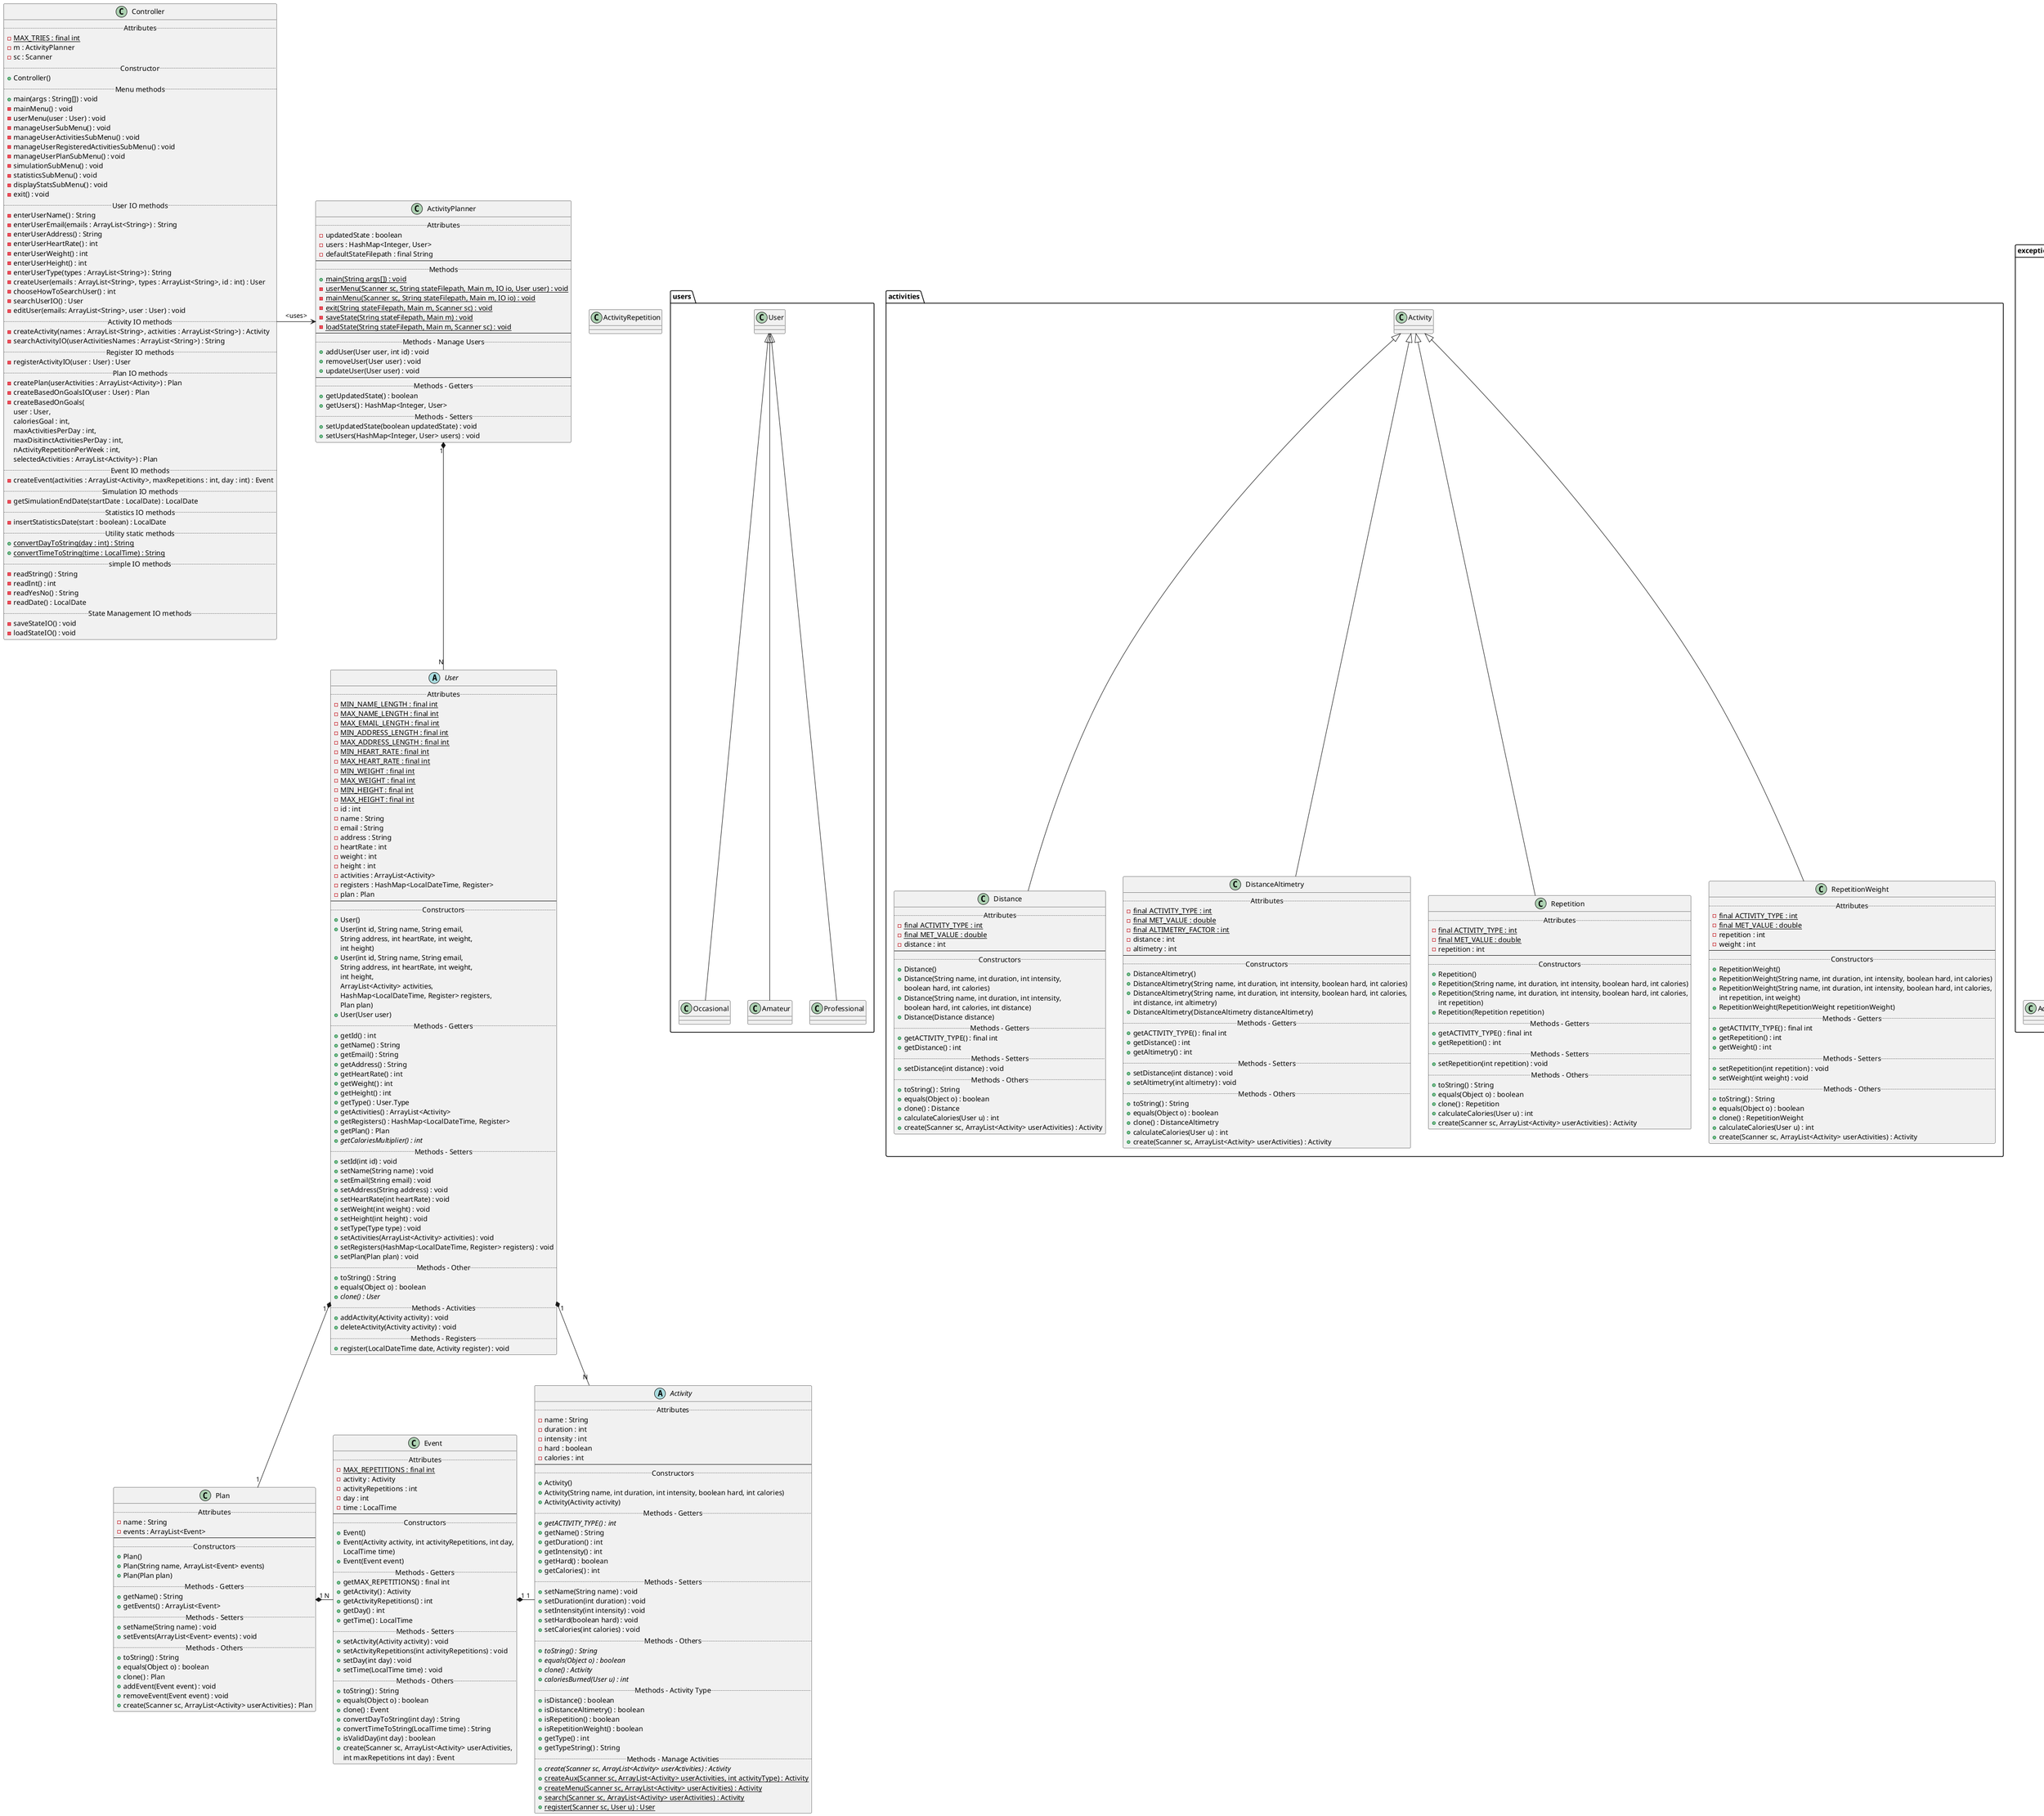@startuml

abstract class User {
    .. Attributes ..
    -{static} MIN_NAME_LENGTH : final int
    -{static} MAX_NAME_LENGTH : final int
    -{static} MAX_EMAIL_LENGTH : final int
    -{static} MIN_ADDRESS_LENGTH : final int
    -{static} MAX_ADDRESS_LENGTH : final int
    -{static} MIN_HEART_RATE : final int
    -{static} MAX_HEART_RATE : final int
    -{static} MIN_WEIGHT : final int
    -{static} MAX_WEIGHT : final int
    -{static} MIN_HEIGHT : final int
    -{static} MAX_HEIGHT : final int
    -id : int
    -name : String
    -email : String
    -address : String
    -heartRate : int
    -weight : int
    -height : int
    -activities : ArrayList<Activity>
    -registers : HashMap<LocalDateTime, Register>
    -plan : Plan
    --
    .. Constructors ..
    +User()
    +User(int id, String name, String email,
        String address, int heartRate, int weight,
        int height)
    +User(int id, String name, String email,
        String address, int heartRate, int weight,
        int height,
        ArrayList<Activity> activities,
        HashMap<LocalDateTime, Register> registers,
        Plan plan)
    +User(User user)
    .. Methods - Getters ..
    +getId() : int
    +getName() : String
    +getEmail() : String
    +getAddress() : String
    +getHeartRate() : int
    +getWeight() : int
    +getHeight() : int
    +getType() : User.Type
    +getActivities() : ArrayList<Activity>
    +getRegisters() : HashMap<LocalDateTime, Register>
    +getPlan() : Plan
    +{abstract} getCaloriesMultiplier() : int
    .. Methods - Setters ..
    +setId(int id) : void
    +setName(String name) : void
    +setEmail(String email) : void
    +setAddress(String address) : void
    +setHeartRate(int heartRate) : void
    +setWeight(int weight) : void
    +setHeight(int height) : void
    +setType(Type type) : void
    +setActivities(ArrayList<Activity> activities) : void
    +setRegisters(HashMap<LocalDateTime, Register> registers) : void
    +setPlan(Plan plan) : void
    .. Methods - Other ..
    +toString() : String
    +equals(Object o) : boolean
    +{abstract} clone() : User
    .. Methods - Activities ..
    +addActivity(Activity activity) : void
    +deleteActivity(Activity activity) : void
    .. Methods - Registers ..
    +register(LocalDateTime date, Activity register) : void
}

package users {
    class Occasional extends User
    class Amateur extends User
    class Professional extends User
}

abstract class Activity {
    .. Attributes ..
    -name : String
    -duration : int
    -intensity : int
    -hard : boolean
    -calories : int
    --
    .. Constructors ..
    +Activity()
    +Activity(String name, int duration, int intensity, boolean hard, int calories)
    +Activity(Activity activity)
    .. Methods - Getters ..
    +{abstract} getACTIVITY_TYPE() : int
    +getName() : String
    +getDuration() : int
    +getIntensity() : int
    +getHard() : boolean
    +getCalories() : int
    .. Methods - Setters ..
    +setName(String name) : void
    +setDuration(int duration) : void
    +setIntensity(int intensity) : void
    +setHard(boolean hard) : void
    +setCalories(int calories) : void
    .. Methods - Others ..
    +{abstract} toString() : String
    +{abstract} equals(Object o) : boolean
    +{abstract} clone() : Activity
    +{abstract} caloriesBurned(User u) : int
    .. Methods - Activity Type ..
    +isDistance() : boolean
    +isDistanceAltimetry() : boolean
    +isRepetition() : boolean
    +isRepetitionWeight() : boolean
    +getType() : int
    +getTypeString() : String
    .. Methods - Manage Activities ..
    +{abstract} create(Scanner sc, ArrayList<Activity> userActivities) : Activity
    +{static} createAux(Scanner sc, ArrayList<Activity> userActivities, int activityType) : Activity
    +{static} createMenu(Scanner sc, ArrayList<Activity> userActivities) : Activity
    +{static} search(Scanner sc, ArrayList<Activity> userActivities) : Activity
    +{static} register(Scanner sc, User u) : User
}

package activities {
    class Distance extends Activity {
        .. Attributes ..
        -{static} final ACTIVITY_TYPE : int
        -{static} final MET_VALUE : double
        -distance : int
        --
        .. Constructors ..
        +Distance()
        +Distance(String name, int duration, int intensity,
            boolean hard, int calories)
        +Distance(String name, int duration, int intensity,
            boolean hard, int calories, int distance)
        +Distance(Distance distance)
        .. Methods - Getters ..
        +getACTIVITY_TYPE() : final int
        +getDistance() : int
        .. Methods - Setters ..
        +setDistance(int distance) : void
        .. Methods - Others ..
        +toString() : String
        +equals(Object o) : boolean
        +clone() : Distance
        +calculateCalories(User u) : int
        +create(Scanner sc, ArrayList<Activity> userActivities) : Activity
    }

    class DistanceAltimetry extends Activity {
        .. Attributes ..
        -{static} final ACTIVITY_TYPE : int
        -{static} final MET_VALUE : double
        -{static} final ALTIMETRY_FACTOR : int
        -distance : int
        -altimetry : int
        --
        .. Constructors ..
        +DistanceAltimetry()
        +DistanceAltimetry(String name, int duration, int intensity, boolean hard, int calories)
        +DistanceAltimetry(String name, int duration, int intensity, boolean hard, int calories,
            int distance, int altimetry)
        +DistanceAltimetry(DistanceAltimetry distanceAltimetry)
        .. Methods - Getters ..
        +getACTIVITY_TYPE() : final int
        +getDistance() : int
        +getAltimetry() : int
        .. Methods - Setters ..
        +setDistance(int distance) : void
        +setAltimetry(int altimetry) : void
        .. Methods - Others ..
        +toString() : String
        +equals(Object o) : boolean
        +clone() : DistanceAltimetry
        +calculateCalories(User u) : int
        +create(Scanner sc, ArrayList<Activity> userActivities) : Activity
    }

    class Repetition extends Activity {
        .. Attributes ..
        -{static} final ACTIVITY_TYPE : int
        -{static} final MET_VALUE : double
        -repetition : int
        --
        .. Constructors ..
        +Repetition()
        +Repetition(String name, int duration, int intensity, boolean hard, int calories)
        +Repetition(String name, int duration, int intensity, boolean hard, int calories,
            int repetition)
        +Repetition(Repetition repetition)
        .. Methods - Getters ..
        +getACTIVITY_TYPE() : final int
        +getRepetition() : int
        .. Methods - Setters ..
        +setRepetition(int repetition) : void
        .. Methods - Others ..
        +toString() : String
        +equals(Object o) : boolean
        +clone() : Repetition
        +calculateCalories(User u) : int
        +create(Scanner sc, ArrayList<Activity> userActivities) : Activity
    }

    class RepetitionWeight extends Activity {
        .. Attributes ..
        -{static} final ACTIVITY_TYPE : int
        -{static} final MET_VALUE : double
        -repetition : int
        -weight : int
        --
        .. Constructors ..
        +RepetitionWeight()
        +RepetitionWeight(String name, int duration, int intensity, boolean hard, int calories)
        +RepetitionWeight(String name, int duration, int intensity, boolean hard, int calories,
            int repetition, int weight)
        +RepetitionWeight(RepetitionWeight repetitionWeight)
        .. Methods - Getters ..
        +getACTIVITY_TYPE() : final int
        +getRepetition() : int
        +getWeight() : int
        .. Methods - Setters ..
        +setRepetition(int repetition) : void
        +setWeight(int weight) : void
        .. Methods - Others ..
        +toString() : String
        +equals(Object o) : boolean
        +clone() : RepetitionWeight
        +calculateCalories(User u) : int
        +create(Scanner sc, ArrayList<Activity> userActivities) : Activity
    }
}

class Plan {
    .. Attributes ..
    -name : String
    -events : ArrayList<Event>
    --
    .. Constructors ..
    +Plan()
    +Plan(String name, ArrayList<Event> events)
    +Plan(Plan plan)
    .. Methods - Getters ..
    +getName() : String
    +getEvents() : ArrayList<Event>
    .. Methods - Setters ..
    +setName(String name) : void
    +setEvents(ArrayList<Event> events) : void
    .. Methods - Others ..
    +toString() : String
    +equals(Object o) : boolean
    +clone() : Plan
    +addEvent(Event event) : void
    +removeEvent(Event event) : void
    +create(Scanner sc, ArrayList<Activity> userActivities) : Plan
}

class Event {
    .. Attributes ..
    -{static} MAX_REPETITIONS : final int
    -activity : Activity
    -activityRepetitions : int
    -day : int
    -time : LocalTime
    --
    .. Constructors ..
    +Event()
    +Event(Activity activity, int activityRepetitions, int day,
        LocalTime time)
    +Event(Event event)
    .. Methods - Getters ..
    +getMAX_REPETITIONS() : final int
    +getActivity() : Activity
    +getActivityRepetitions() : int
    +getDay() : int
    +getTime() : LocalTime
    .. Methods - Setters ..
    +setActivity(Activity activity) : void
    +setActivityRepetitions(int activityRepetitions) : void
    +setDay(int day) : void
    +setTime(LocalTime time) : void
    .. Methods - Others ..
    +toString() : String
    +equals(Object o) : boolean
    +clone() : Event
    +convertDayToString(int day) : String
    +convertTimeToString(LocalTime time) : String
    +isValidDay(int day) : boolean
    +create(Scanner sc, ArrayList<Activity> userActivities,
        int maxRepetitions int day) : Event
}

class ActivityRepetition {}

package exceptions {
    class ActivityIsRegisteredException extends java.lang.Exception
    class ActivityNotFoundException extends java.lang.Exception
    class StateNotLoadedException extends java.lang.Exception
    class StateNotSavedException extends java.lang.Exception
    class UserNotFoundException extends java.lang.Exception
}

class ActivityPlanner {
    .. Attributes ..
    -updatedState : boolean
    -users : HashMap<Integer, User>
    -defaultStateFilepath : final String
    --
    .. Methods ..
    +{static} main(String args[]) : void
    -{static} userMenu(Scanner sc, String stateFilepath, Main m, IO io, User user) : void
    -{static} mainMenu(Scanner sc, String stateFilepath, Main m, IO io) : void
    -{static} exit(String stateFilepath, Main m, Scanner sc) : void
    -{static} saveState(String stateFilepath, Main m) : void
    -{static} loadState(String stateFilepath, Main m, Scanner sc) : void
    --
    .. Methods - Manage Users..
    +addUser(User user, int id) : void
    +removeUser(User user) : void
    +updateUser(User user) : void
    --
    ..Methods - Getters..
    +getUpdatedState() : boolean
    +getUsers() : HashMap<Integer, User>
    ..Methods - Setters..
    +setUpdatedState(boolean updatedState) : void
    +setUsers(HashMap<Integer, User> users) : void
}

class Controller {
    .. Attributes ..
    -{static} MAX_TRIES : final int
    -m : ActivityPlanner
    -sc : Scanner
    .. Constructor ..
    +Controller()
    .. Menu methods ..
    +main(args : String[]) : void
    -mainMenu() : void
    -userMenu(user : User) : void
    -manageUserSubMenu() : void
    -manageUserActivitiesSubMenu() : void
    -manageUserRegisteredActivitiesSubMenu() : void
    -manageUserPlanSubMenu() : void
    -simulationSubMenu() : void
    -statisticsSubMenu() : void
    -displayStatsSubMenu() : void
    -exit() : void
    .. User IO methods ..
    -enterUserName() : String
    -enterUserEmail(emails : ArrayList<String>) : String
    -enterUserAddress() : String
    -enterUserHeartRate() : int
    -enterUserWeight() : int
    -enterUserHeight() : int
    -enterUserType(types : ArrayList<String>) : String
    -createUser(emails : ArrayList<String>, types : ArrayList<String>, id : int) : User
    -chooseHowToSearchUser() : int
    -searchUserIO() : User
    -editUser(emails: ArrayList<String>, user : User) : void
    .. Activity IO methods ..
    -createActivity(names : ArrayList<String>, activities : ArrayList<String>) : Activity
    -searchActivityIO(userActivitiesNames : ArrayList<String>) : String
    .. Register IO methods ..
    -registerActivityIO(user : User) : User
    .. Plan IO methods ..
    -createPlan(userActivities : ArrayList<Activity>) : Plan
    -createBasedOnGoalsIO(user : User) : Plan
    -createBasedOnGoals(
        user : User,
        caloriesGoal : int,
        maxActivitiesPerDay : int,
        maxDisitinctActivitiesPerDay : int,
        nActivityRepetitionPerWeek : int,
        selectedActivities : ArrayList<Activity>) : Plan
    .. Event IO methods ..
    -createEvent(activities : ArrayList<Activity>, maxRepetitions : int, day : int) : Event
    .. Simulation IO methods ..
    -getSimulationEndDate(startDate : LocalDate) : LocalDate
    .. Statistics IO methods ..
    -insertStatisticsDate(start : boolean) : LocalDate
    .. Utility static methods ..
    +{static} convertDayToString(day : int) : String
    +{static} convertTimeToString(time : LocalTime) : String
    .. simple IO methods ..
    -readString() : String
    -readInt() : int
    -readYesNo() : String
    -readDate() : LocalDate
    .. State Management IO methods ..
    -saveStateIO() : void
    -loadStateIO() : void
}

User "1" *-- "N" Activity
User "1" *-- "1" Plan
Plan "1" *-right- "N" Event
Event "1" *-right- "1" Activity
ActivityPlanner "1" *-- "N" User
Controller -right-> ActivityPlanner : <uses>

@enduml
